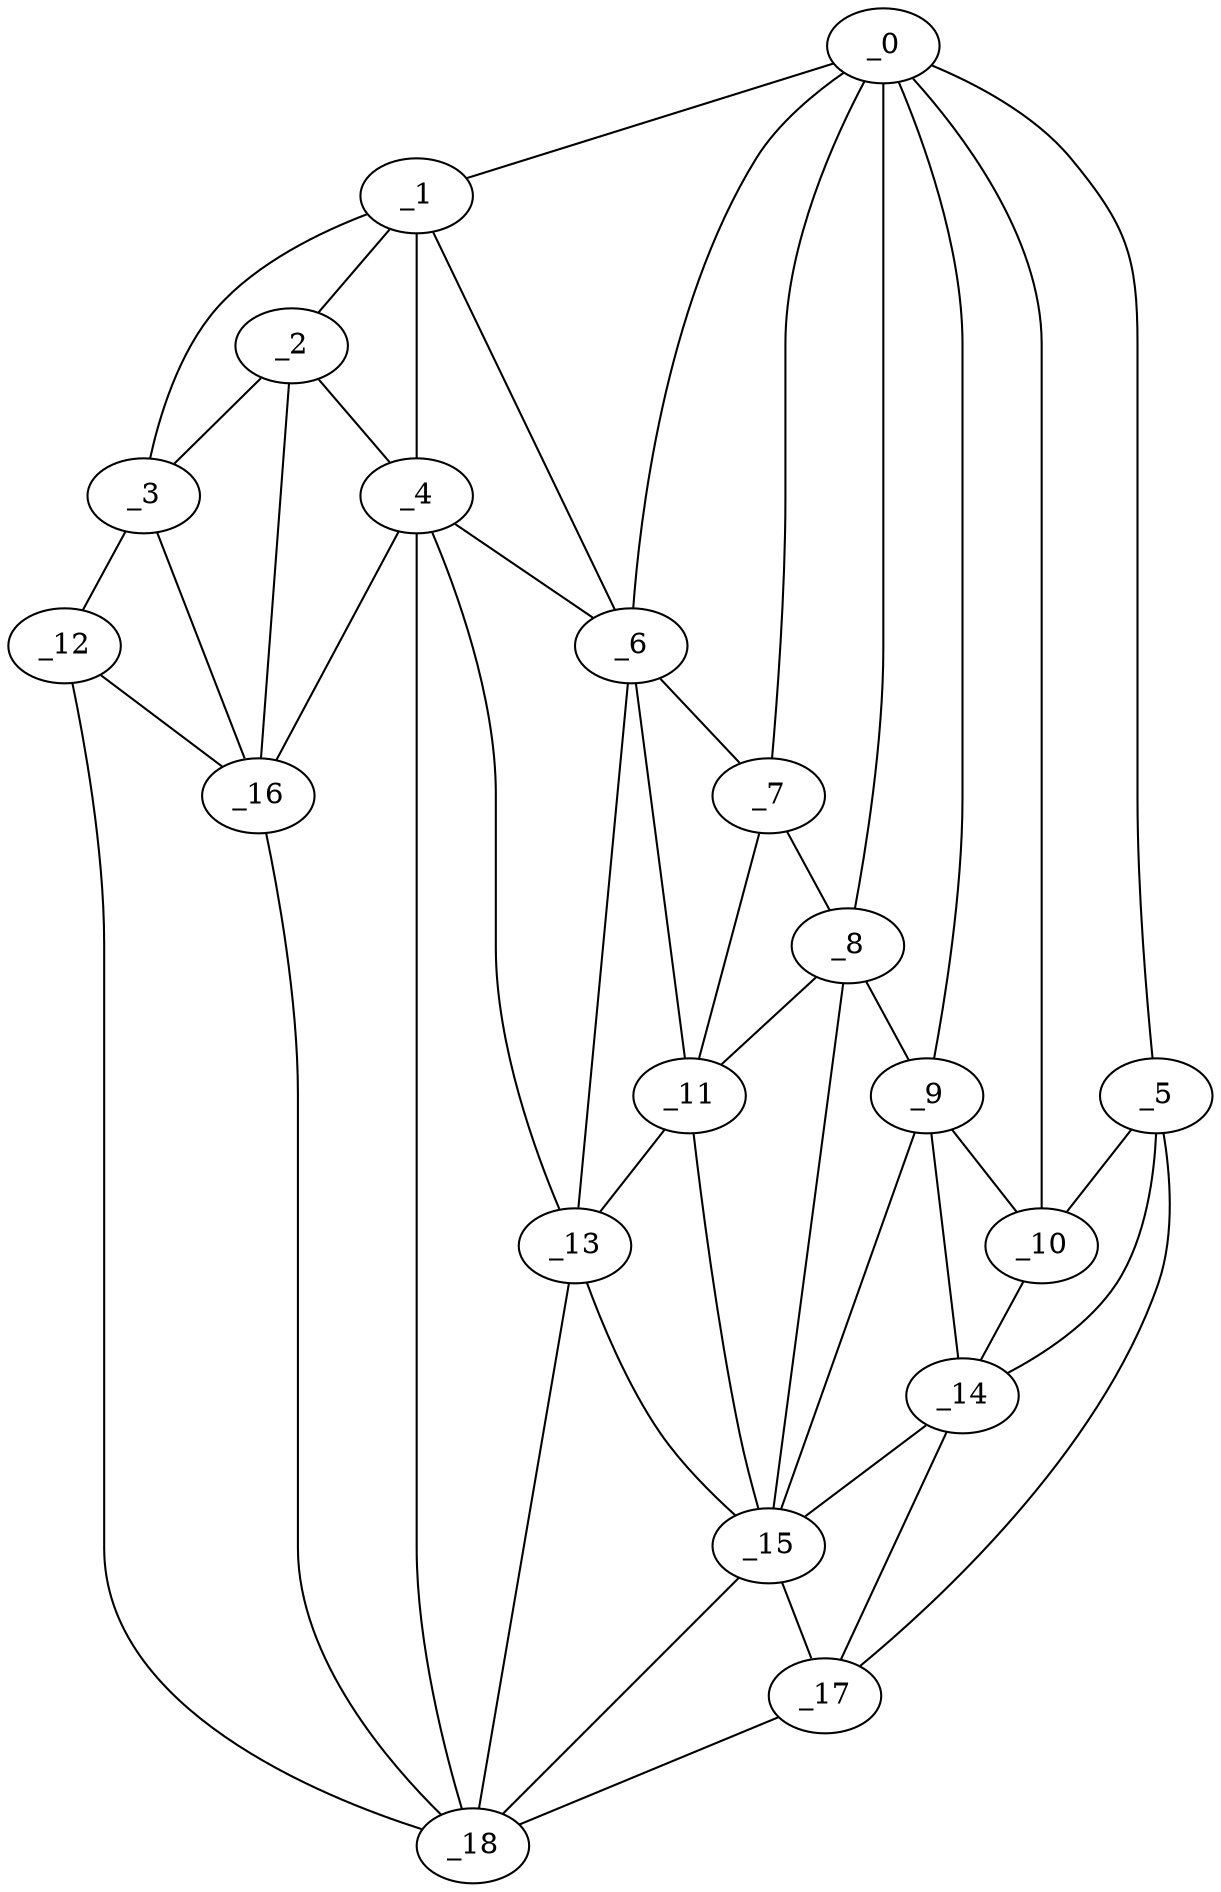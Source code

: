 graph "obj92__90.gxl" {
	_0	 [x=39,
		y=104];
	_1	 [x=40,
		y=41];
	_0 -- _1	 [valence=1];
	_5	 [x=62,
		y=125];
	_0 -- _5	 [valence=1];
	_6	 [x=66,
		y=72];
	_0 -- _6	 [valence=1];
	_7	 [x=66,
		y=82];
	_0 -- _7	 [valence=1];
	_8	 [x=66,
		y=94];
	_0 -- _8	 [valence=2];
	_9	 [x=66,
		y=100];
	_0 -- _9	 [valence=2];
	_10	 [x=66,
		y=112];
	_0 -- _10	 [valence=2];
	_2	 [x=46,
		y=35];
	_1 -- _2	 [valence=2];
	_3	 [x=50,
		y=7];
	_1 -- _3	 [valence=1];
	_4	 [x=61,
		y=55];
	_1 -- _4	 [valence=2];
	_1 -- _6	 [valence=2];
	_2 -- _3	 [valence=2];
	_2 -- _4	 [valence=2];
	_16	 [x=83,
		y=33];
	_2 -- _16	 [valence=2];
	_12	 [x=79,
		y=7];
	_3 -- _12	 [valence=1];
	_3 -- _16	 [valence=1];
	_4 -- _6	 [valence=1];
	_13	 [x=79,
		y=66];
	_4 -- _13	 [valence=2];
	_4 -- _16	 [valence=1];
	_18	 [x=90,
		y=40];
	_4 -- _18	 [valence=2];
	_5 -- _10	 [valence=1];
	_14	 [x=79,
		y=110];
	_5 -- _14	 [valence=2];
	_17	 [x=88,
		y=119];
	_5 -- _17	 [valence=1];
	_6 -- _7	 [valence=2];
	_11	 [x=77,
		y=81];
	_6 -- _11	 [valence=2];
	_6 -- _13	 [valence=2];
	_7 -- _8	 [valence=2];
	_7 -- _11	 [valence=1];
	_8 -- _9	 [valence=2];
	_8 -- _11	 [valence=2];
	_15	 [x=80,
		y=95];
	_8 -- _15	 [valence=1];
	_9 -- _10	 [valence=1];
	_9 -- _14	 [valence=2];
	_9 -- _15	 [valence=2];
	_10 -- _14	 [valence=2];
	_11 -- _13	 [valence=2];
	_11 -- _15	 [valence=2];
	_12 -- _16	 [valence=2];
	_12 -- _18	 [valence=1];
	_13 -- _15	 [valence=2];
	_13 -- _18	 [valence=1];
	_14 -- _15	 [valence=1];
	_14 -- _17	 [valence=2];
	_15 -- _17	 [valence=2];
	_15 -- _18	 [valence=1];
	_16 -- _18	 [valence=1];
	_17 -- _18	 [valence=1];
}
